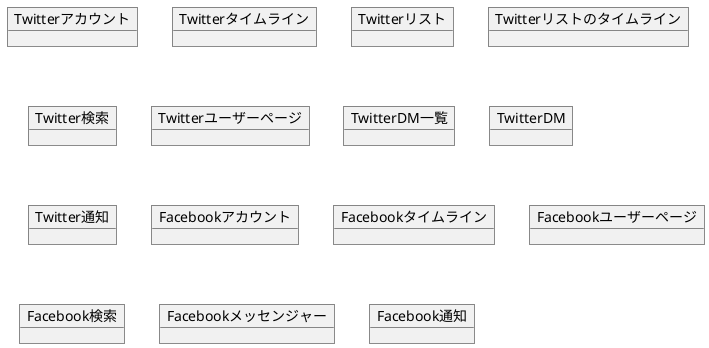 ﻿@startuml ドメインモデル

object Twitterアカウント
object Twitterタイムライン
object Twitterリスト
object Twitterリストのタイムライン
object Twitter検索
object Twitterユーザーページ
object TwitterDM一覧
object TwitterDM
object Twitter通知
object Facebookアカウント
object Facebookタイムライン
object Facebookユーザーページ
object Facebook検索
object Facebookメッセンジャー
object Facebook通知


@enduml